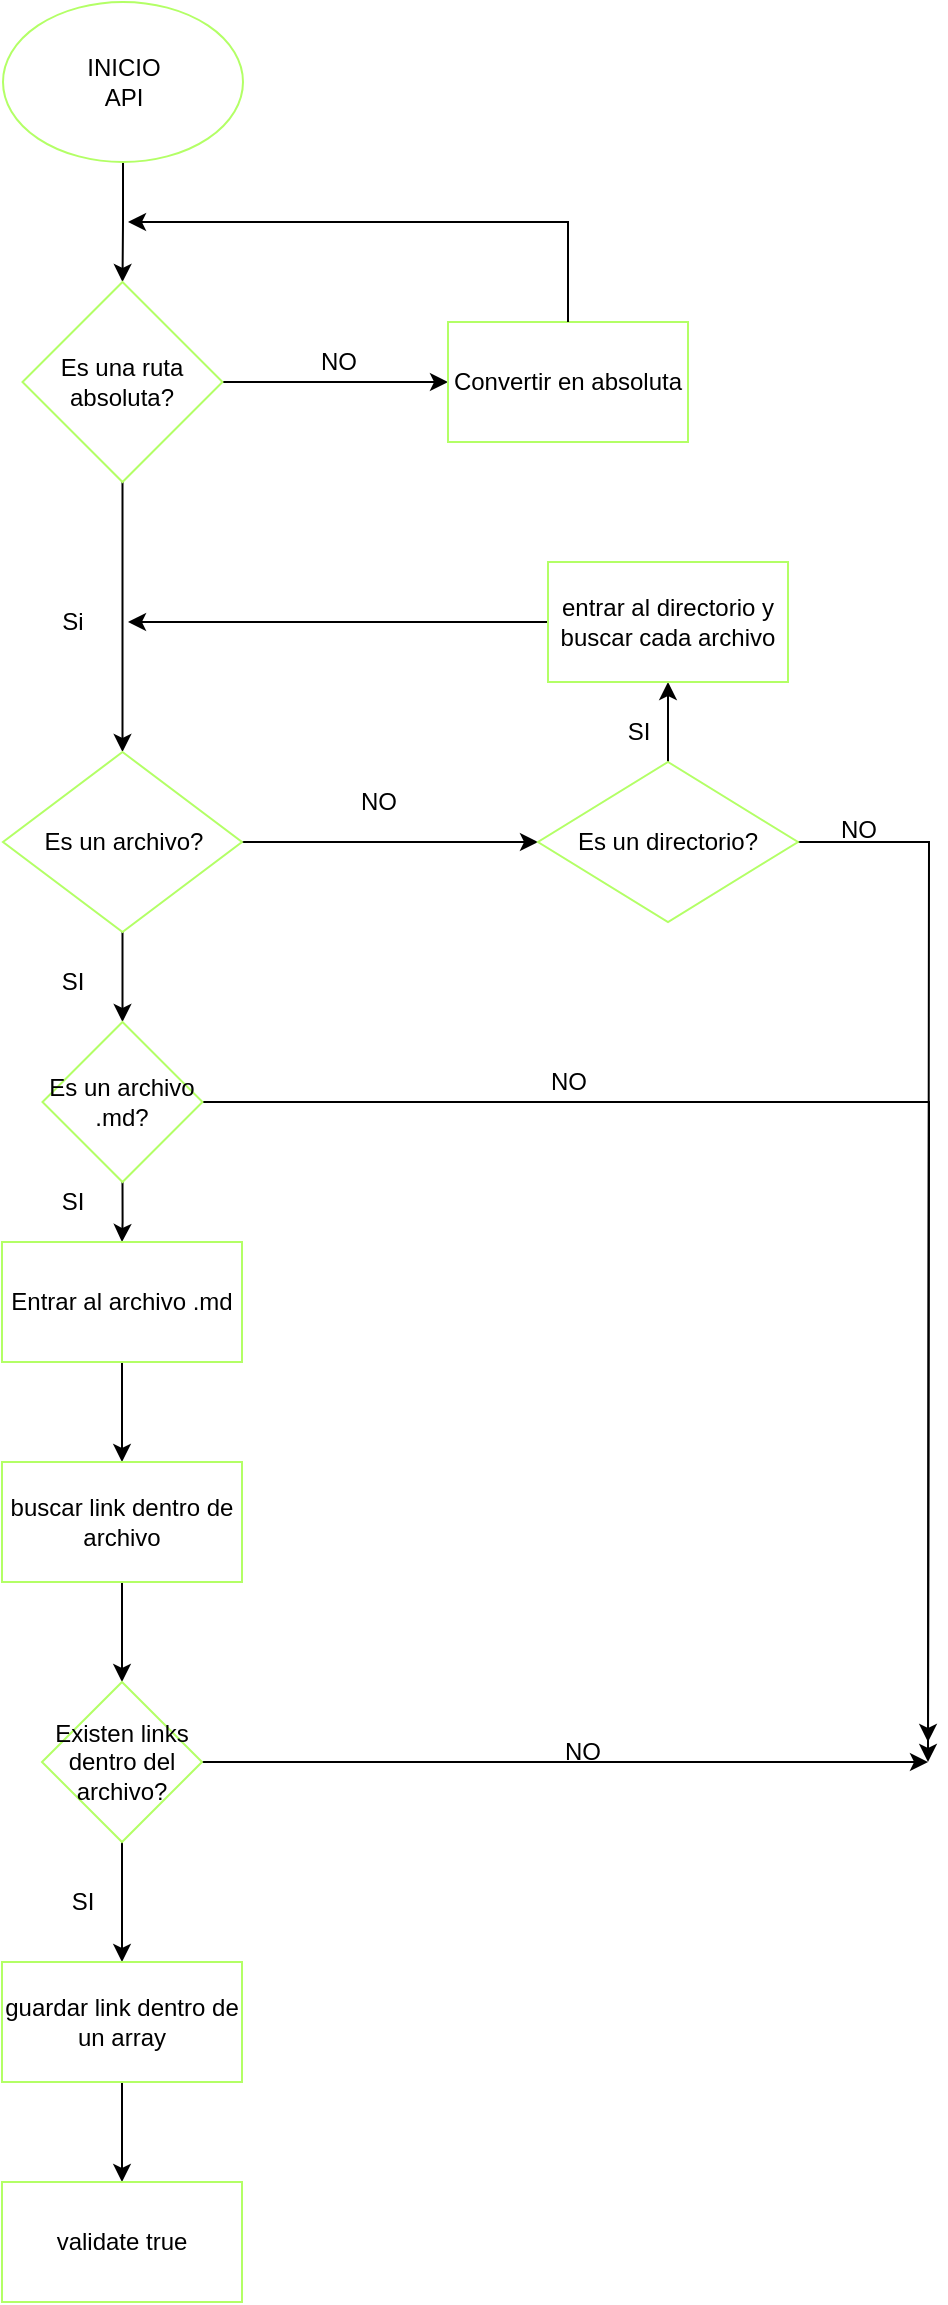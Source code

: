 <mxfile version="13.1.5" type="github"><diagram id="3fwZqk1B3qlaLG7Jyez4" name="Page-1"><mxGraphModel dx="1021" dy="489" grid="1" gridSize="10" guides="1" tooltips="1" connect="1" arrows="1" fold="1" page="1" pageScale="1" pageWidth="850" pageHeight="1100" math="0" shadow="0"><root><mxCell id="0"/><mxCell id="1" parent="0"/><mxCell id="nGucEPzBDYhibF8OUj3G-8" style="edgeStyle=orthogonalEdgeStyle;rounded=0;orthogonalLoop=1;jettySize=auto;html=1;exitX=0.5;exitY=1;exitDx=0;exitDy=0;entryX=0.5;entryY=0;entryDx=0;entryDy=0;" edge="1" parent="1" source="nGucEPzBDYhibF8OUj3G-1" target="nGucEPzBDYhibF8OUj3G-5"><mxGeometry relative="1" as="geometry"/></mxCell><mxCell id="nGucEPzBDYhibF8OUj3G-1" value="&lt;div&gt;INICIO&lt;/div&gt;&lt;div&gt;API&lt;/div&gt;" style="ellipse;whiteSpace=wrap;html=1;strokeColor=#B3FF66;shadow=0;" vertex="1" parent="1"><mxGeometry x="357.5" y="20" width="120" height="80" as="geometry"/></mxCell><mxCell id="nGucEPzBDYhibF8OUj3G-10" style="edgeStyle=orthogonalEdgeStyle;rounded=0;orthogonalLoop=1;jettySize=auto;html=1;entryX=0;entryY=0.5;entryDx=0;entryDy=0;" edge="1" parent="1" source="nGucEPzBDYhibF8OUj3G-5" target="nGucEPzBDYhibF8OUj3G-9"><mxGeometry relative="1" as="geometry"/></mxCell><mxCell id="nGucEPzBDYhibF8OUj3G-20" style="edgeStyle=orthogonalEdgeStyle;rounded=0;orthogonalLoop=1;jettySize=auto;html=1;exitX=0.5;exitY=1;exitDx=0;exitDy=0;entryX=0.5;entryY=0;entryDx=0;entryDy=0;" edge="1" parent="1" source="nGucEPzBDYhibF8OUj3G-5" target="nGucEPzBDYhibF8OUj3G-18"><mxGeometry relative="1" as="geometry"/></mxCell><mxCell id="nGucEPzBDYhibF8OUj3G-5" value="Es una ruta absoluta?" style="rhombus;whiteSpace=wrap;html=1;shadow=0;strokeColor=#B3FF66;" vertex="1" parent="1"><mxGeometry x="367.25" y="160" width="100" height="100" as="geometry"/></mxCell><mxCell id="nGucEPzBDYhibF8OUj3G-9" value="Convertir en absoluta" style="rounded=0;whiteSpace=wrap;html=1;shadow=0;strokeColor=#B3FF66;" vertex="1" parent="1"><mxGeometry x="580" y="180" width="120" height="60" as="geometry"/></mxCell><mxCell id="nGucEPzBDYhibF8OUj3G-11" value="NO" style="text;html=1;resizable=0;autosize=1;align=center;verticalAlign=middle;points=[];fillColor=none;strokeColor=none;rounded=0;shadow=1;" vertex="1" parent="1"><mxGeometry x="510" y="190" width="30" height="20" as="geometry"/></mxCell><mxCell id="nGucEPzBDYhibF8OUj3G-16" style="edgeStyle=orthogonalEdgeStyle;rounded=0;orthogonalLoop=1;jettySize=auto;html=1;exitX=0.5;exitY=0;exitDx=0;exitDy=0;" edge="1" parent="1" source="nGucEPzBDYhibF8OUj3G-9"><mxGeometry relative="1" as="geometry"><mxPoint x="420" y="130" as="targetPoint"/><mxPoint x="640" y="170" as="sourcePoint"/><Array as="points"><mxPoint x="640" y="130"/></Array></mxGeometry></mxCell><mxCell id="nGucEPzBDYhibF8OUj3G-27" style="edgeStyle=orthogonalEdgeStyle;rounded=0;orthogonalLoop=1;jettySize=auto;html=1;entryX=0;entryY=0.5;entryDx=0;entryDy=0;" edge="1" parent="1" source="nGucEPzBDYhibF8OUj3G-18" target="nGucEPzBDYhibF8OUj3G-21"><mxGeometry relative="1" as="geometry"/></mxCell><mxCell id="nGucEPzBDYhibF8OUj3G-32" style="edgeStyle=orthogonalEdgeStyle;rounded=0;orthogonalLoop=1;jettySize=auto;html=1;exitX=0.5;exitY=1;exitDx=0;exitDy=0;entryX=0.5;entryY=0;entryDx=0;entryDy=0;" edge="1" parent="1" source="nGucEPzBDYhibF8OUj3G-18" target="nGucEPzBDYhibF8OUj3G-31"><mxGeometry relative="1" as="geometry"/></mxCell><mxCell id="nGucEPzBDYhibF8OUj3G-18" value="Es un archivo?" style="rhombus;whiteSpace=wrap;html=1;shadow=0;strokeColor=#B3FF66;fillColor=#FFFFFF;" vertex="1" parent="1"><mxGeometry x="357.5" y="395" width="119.5" height="90" as="geometry"/></mxCell><mxCell id="nGucEPzBDYhibF8OUj3G-29" style="edgeStyle=orthogonalEdgeStyle;rounded=0;orthogonalLoop=1;jettySize=auto;html=1;exitX=0.5;exitY=0;exitDx=0;exitDy=0;entryX=0.5;entryY=1;entryDx=0;entryDy=0;" edge="1" parent="1" source="nGucEPzBDYhibF8OUj3G-21" target="nGucEPzBDYhibF8OUj3G-26"><mxGeometry relative="1" as="geometry"/></mxCell><mxCell id="nGucEPzBDYhibF8OUj3G-37" style="edgeStyle=orthogonalEdgeStyle;rounded=0;orthogonalLoop=1;jettySize=auto;html=1;exitX=1;exitY=0.5;exitDx=0;exitDy=0;" edge="1" parent="1" source="nGucEPzBDYhibF8OUj3G-21"><mxGeometry relative="1" as="geometry"><mxPoint x="820" y="900" as="targetPoint"/></mxGeometry></mxCell><mxCell id="nGucEPzBDYhibF8OUj3G-21" value="Es un directorio?" style="rhombus;whiteSpace=wrap;html=1;shadow=0;strokeColor=#B3FF66;" vertex="1" parent="1"><mxGeometry x="625" y="400" width="130" height="80" as="geometry"/></mxCell><mxCell id="nGucEPzBDYhibF8OUj3G-25" value="NO" style="text;html=1;align=center;verticalAlign=middle;resizable=0;points=[];autosize=1;" vertex="1" parent="1"><mxGeometry x="530" y="410" width="30" height="20" as="geometry"/></mxCell><mxCell id="nGucEPzBDYhibF8OUj3G-30" style="edgeStyle=orthogonalEdgeStyle;rounded=0;orthogonalLoop=1;jettySize=auto;html=1;exitX=0;exitY=0.5;exitDx=0;exitDy=0;" edge="1" parent="1" source="nGucEPzBDYhibF8OUj3G-26"><mxGeometry relative="1" as="geometry"><mxPoint x="420" y="330" as="targetPoint"/></mxGeometry></mxCell><mxCell id="nGucEPzBDYhibF8OUj3G-26" value="entrar al directorio y buscar cada archivo" style="rounded=0;whiteSpace=wrap;html=1;shadow=0;strokeColor=#B3FF66;" vertex="1" parent="1"><mxGeometry x="630" y="300" width="120" height="60" as="geometry"/></mxCell><mxCell id="nGucEPzBDYhibF8OUj3G-40" style="edgeStyle=orthogonalEdgeStyle;rounded=0;orthogonalLoop=1;jettySize=auto;html=1;exitX=1;exitY=0.5;exitDx=0;exitDy=0;" edge="1" parent="1" source="nGucEPzBDYhibF8OUj3G-31"><mxGeometry relative="1" as="geometry"><mxPoint x="820" y="890" as="targetPoint"/></mxGeometry></mxCell><mxCell id="nGucEPzBDYhibF8OUj3G-43" style="edgeStyle=orthogonalEdgeStyle;rounded=0;orthogonalLoop=1;jettySize=auto;html=1;exitX=0.5;exitY=1;exitDx=0;exitDy=0;" edge="1" parent="1" source="nGucEPzBDYhibF8OUj3G-31" target="nGucEPzBDYhibF8OUj3G-42"><mxGeometry relative="1" as="geometry"/></mxCell><mxCell id="nGucEPzBDYhibF8OUj3G-31" value="Es un archivo .md?" style="rhombus;whiteSpace=wrap;html=1;shadow=0;strokeColor=#B3FF66;" vertex="1" parent="1"><mxGeometry x="377.25" y="530" width="80" height="80" as="geometry"/></mxCell><mxCell id="nGucEPzBDYhibF8OUj3G-33" value="SI" style="text;html=1;align=center;verticalAlign=middle;resizable=0;points=[];autosize=1;" vertex="1" parent="1"><mxGeometry x="377.25" y="500" width="30" height="20" as="geometry"/></mxCell><mxCell id="nGucEPzBDYhibF8OUj3G-34" value="SI" style="text;html=1;align=center;verticalAlign=middle;resizable=0;points=[];autosize=1;" vertex="1" parent="1"><mxGeometry x="660" y="375" width="30" height="20" as="geometry"/></mxCell><mxCell id="nGucEPzBDYhibF8OUj3G-35" value="Si" style="text;html=1;align=center;verticalAlign=middle;resizable=0;points=[];autosize=1;" vertex="1" parent="1"><mxGeometry x="377.25" y="320" width="30" height="20" as="geometry"/></mxCell><mxCell id="nGucEPzBDYhibF8OUj3G-38" value="NO" style="text;html=1;align=center;verticalAlign=middle;resizable=0;points=[];autosize=1;" vertex="1" parent="1"><mxGeometry x="770" y="424" width="30" height="20" as="geometry"/></mxCell><mxCell id="nGucEPzBDYhibF8OUj3G-41" value="NO" style="text;html=1;align=center;verticalAlign=middle;resizable=0;points=[];autosize=1;" vertex="1" parent="1"><mxGeometry x="625" y="550" width="30" height="20" as="geometry"/></mxCell><mxCell id="nGucEPzBDYhibF8OUj3G-46" style="edgeStyle=orthogonalEdgeStyle;rounded=0;orthogonalLoop=1;jettySize=auto;html=1;exitX=0.5;exitY=1;exitDx=0;exitDy=0;entryX=0.5;entryY=0;entryDx=0;entryDy=0;" edge="1" parent="1" source="nGucEPzBDYhibF8OUj3G-42" target="nGucEPzBDYhibF8OUj3G-45"><mxGeometry relative="1" as="geometry"/></mxCell><mxCell id="nGucEPzBDYhibF8OUj3G-42" value="Entrar al archivo .md" style="rounded=0;whiteSpace=wrap;html=1;shadow=0;strokeColor=#B3FF66;fillColor=#FFFFFF;" vertex="1" parent="1"><mxGeometry x="357" y="640" width="120" height="60" as="geometry"/></mxCell><mxCell id="nGucEPzBDYhibF8OUj3G-44" value="SI" style="text;html=1;align=center;verticalAlign=middle;resizable=0;points=[];autosize=1;" vertex="1" parent="1"><mxGeometry x="377.25" y="610" width="30" height="20" as="geometry"/></mxCell><mxCell id="nGucEPzBDYhibF8OUj3G-48" style="edgeStyle=orthogonalEdgeStyle;rounded=0;orthogonalLoop=1;jettySize=auto;html=1;exitX=0.5;exitY=1;exitDx=0;exitDy=0;entryX=0.5;entryY=0;entryDx=0;entryDy=0;" edge="1" parent="1" source="nGucEPzBDYhibF8OUj3G-45" target="nGucEPzBDYhibF8OUj3G-47"><mxGeometry relative="1" as="geometry"/></mxCell><mxCell id="nGucEPzBDYhibF8OUj3G-45" value="buscar link dentro de archivo" style="rounded=0;whiteSpace=wrap;html=1;shadow=0;strokeColor=#B3FF66;fillColor=#FFFFFF;" vertex="1" parent="1"><mxGeometry x="357" y="750" width="120" height="60" as="geometry"/></mxCell><mxCell id="nGucEPzBDYhibF8OUj3G-49" style="edgeStyle=orthogonalEdgeStyle;rounded=0;orthogonalLoop=1;jettySize=auto;html=1;exitX=1;exitY=0.5;exitDx=0;exitDy=0;" edge="1" parent="1" source="nGucEPzBDYhibF8OUj3G-47"><mxGeometry relative="1" as="geometry"><mxPoint x="820" y="900" as="targetPoint"/></mxGeometry></mxCell><mxCell id="nGucEPzBDYhibF8OUj3G-54" style="edgeStyle=orthogonalEdgeStyle;rounded=0;orthogonalLoop=1;jettySize=auto;html=1;exitX=0.5;exitY=1;exitDx=0;exitDy=0;entryX=0.5;entryY=0;entryDx=0;entryDy=0;" edge="1" parent="1" source="nGucEPzBDYhibF8OUj3G-47" target="nGucEPzBDYhibF8OUj3G-52"><mxGeometry relative="1" as="geometry"/></mxCell><mxCell id="nGucEPzBDYhibF8OUj3G-47" value="Existen links dentro del archivo?" style="rhombus;whiteSpace=wrap;html=1;shadow=0;strokeColor=#B3FF66;fillColor=#FFFFFF;" vertex="1" parent="1"><mxGeometry x="377" y="860" width="80" height="80" as="geometry"/></mxCell><mxCell id="nGucEPzBDYhibF8OUj3G-50" value="NO" style="text;html=1;align=center;verticalAlign=middle;resizable=0;points=[];autosize=1;" vertex="1" parent="1"><mxGeometry x="632" y="885" width="30" height="20" as="geometry"/></mxCell><mxCell id="nGucEPzBDYhibF8OUj3G-59" style="edgeStyle=orthogonalEdgeStyle;rounded=0;orthogonalLoop=1;jettySize=auto;html=1;exitX=0.5;exitY=1;exitDx=0;exitDy=0;entryX=0.5;entryY=0;entryDx=0;entryDy=0;" edge="1" parent="1" source="nGucEPzBDYhibF8OUj3G-52" target="nGucEPzBDYhibF8OUj3G-58"><mxGeometry relative="1" as="geometry"/></mxCell><mxCell id="nGucEPzBDYhibF8OUj3G-52" value="guardar link dentro de un array" style="rounded=0;whiteSpace=wrap;html=1;shadow=0;strokeColor=#B3FF66;fillColor=#FFFFFF;" vertex="1" parent="1"><mxGeometry x="357" y="1000" width="120" height="60" as="geometry"/></mxCell><mxCell id="nGucEPzBDYhibF8OUj3G-57" value="SI" style="text;html=1;align=center;verticalAlign=middle;resizable=0;points=[];autosize=1;" vertex="1" parent="1"><mxGeometry x="382" y="960" width="30" height="20" as="geometry"/></mxCell><mxCell id="nGucEPzBDYhibF8OUj3G-58" value="validate true" style="rounded=0;whiteSpace=wrap;html=1;shadow=0;strokeColor=#B3FF66;fillColor=#FFFFFF;" vertex="1" parent="1"><mxGeometry x="357" y="1110" width="120" height="60" as="geometry"/></mxCell></root></mxGraphModel></diagram></mxfile>